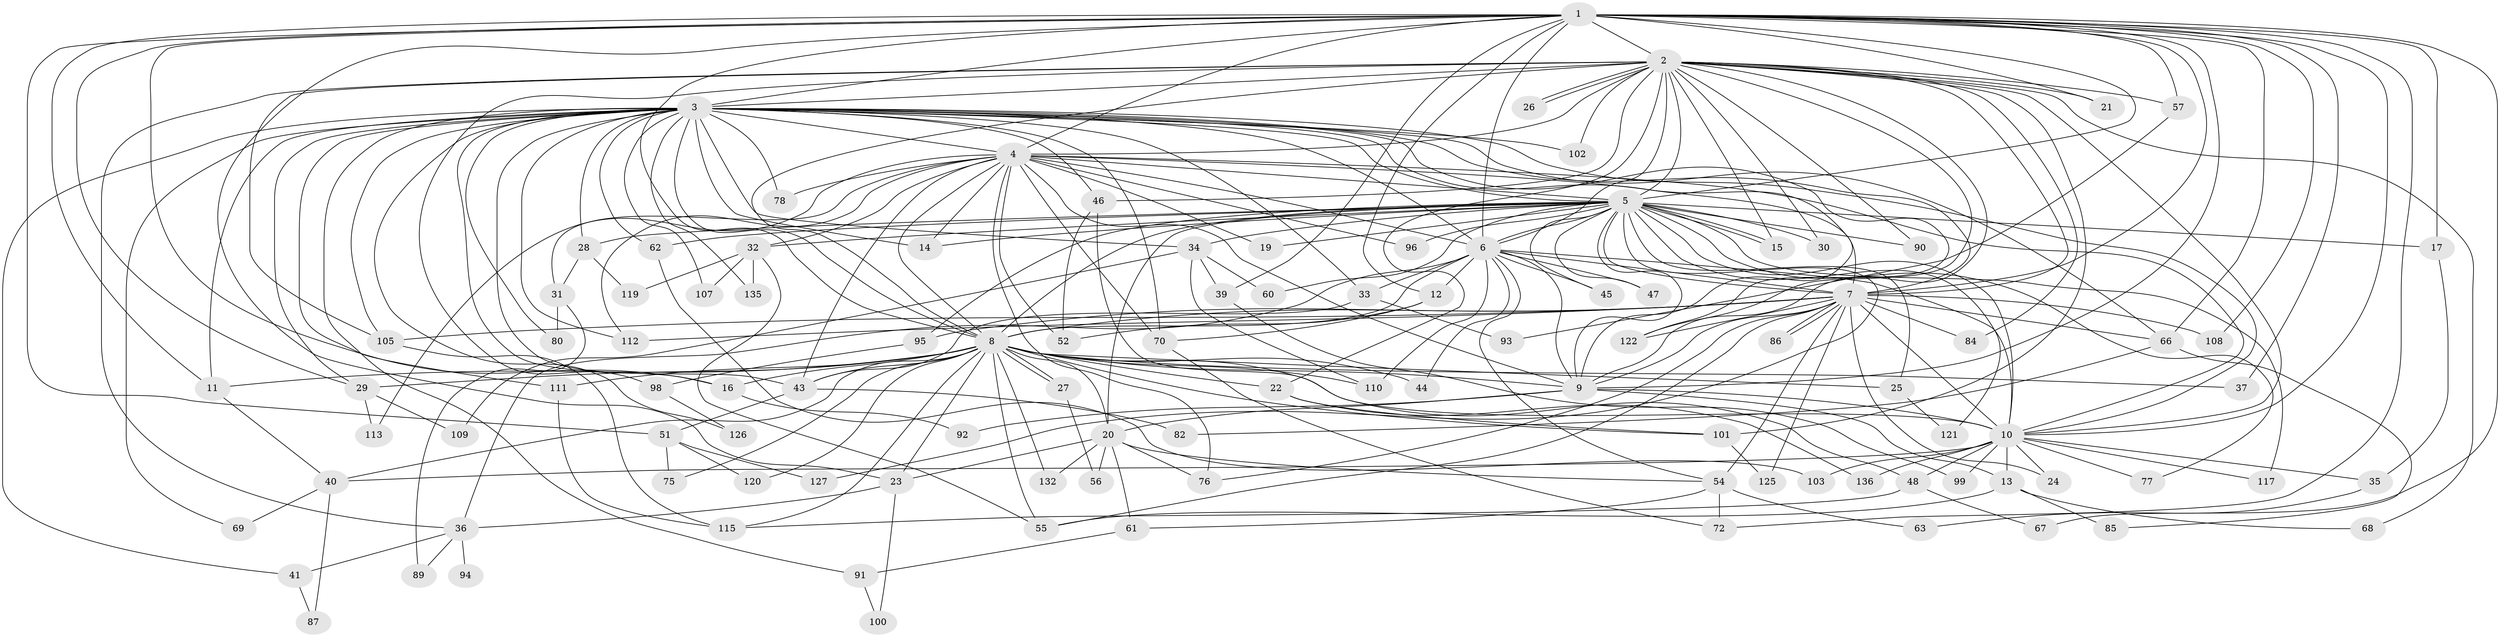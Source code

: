 // original degree distribution, {26: 0.007246376811594203, 29: 0.007246376811594203, 36: 0.007246376811594203, 19: 0.014492753623188406, 32: 0.014492753623188406, 18: 0.007246376811594203, 23: 0.007246376811594203, 12: 0.007246376811594203, 4: 0.11594202898550725, 5: 0.043478260869565216, 3: 0.2318840579710145, 2: 0.5072463768115942, 8: 0.007246376811594203, 6: 0.021739130434782608}
// Generated by graph-tools (version 1.1) at 2025/11/02/27/25 16:11:08]
// undirected, 105 vertices, 260 edges
graph export_dot {
graph [start="1"]
  node [color=gray90,style=filled];
  1 [super="+49"];
  2 [super="+97"];
  3 [super="+18"];
  4 [super="+64"];
  5 [super="+133"];
  6 [super="+53"];
  7 [super="+123"];
  8 [super="+38"];
  9;
  10 [super="+73"];
  11 [super="+130"];
  12;
  13 [super="+106"];
  14 [super="+134"];
  15 [super="+58"];
  16 [super="+116"];
  17;
  19;
  20 [super="+83"];
  21;
  22;
  23 [super="+42"];
  24;
  25;
  26;
  27;
  28;
  29 [super="+118"];
  30;
  31;
  32;
  33;
  34 [super="+138"];
  35;
  36 [super="+74"];
  37;
  39;
  40 [super="+59"];
  41;
  43 [super="+50"];
  44;
  45;
  46;
  47;
  48 [super="+128"];
  51 [super="+124"];
  52 [super="+65"];
  54 [super="+71"];
  55 [super="+81"];
  56;
  57;
  60;
  61;
  62;
  63;
  66 [super="+104"];
  67;
  68;
  69;
  70 [super="+88"];
  72 [super="+79"];
  75;
  76;
  77;
  78;
  80;
  82;
  84;
  85;
  86;
  87;
  89;
  90;
  91;
  92;
  93;
  94;
  95;
  96;
  98;
  99;
  100;
  101 [super="+114"];
  102;
  103;
  105 [super="+129"];
  107;
  108;
  109;
  110;
  111;
  112 [super="+137"];
  113;
  115 [super="+131"];
  117;
  119;
  120;
  121;
  122;
  125;
  126;
  127;
  132;
  135;
  136;
  1 -- 2;
  1 -- 3 [weight=2];
  1 -- 4;
  1 -- 5;
  1 -- 6;
  1 -- 7;
  1 -- 8;
  1 -- 9;
  1 -- 10;
  1 -- 11;
  1 -- 12;
  1 -- 16;
  1 -- 17;
  1 -- 21;
  1 -- 23;
  1 -- 37;
  1 -- 39;
  1 -- 51 [weight=2];
  1 -- 57;
  1 -- 67;
  1 -- 72;
  1 -- 108;
  1 -- 29;
  1 -- 66;
  2 -- 3;
  2 -- 4;
  2 -- 5;
  2 -- 6 [weight=2];
  2 -- 7;
  2 -- 8;
  2 -- 9;
  2 -- 10;
  2 -- 21;
  2 -- 22;
  2 -- 26;
  2 -- 26;
  2 -- 30;
  2 -- 46;
  2 -- 57;
  2 -- 68;
  2 -- 84;
  2 -- 90;
  2 -- 98;
  2 -- 101;
  2 -- 102;
  2 -- 122;
  2 -- 105;
  2 -- 15;
  2 -- 36;
  3 -- 4;
  3 -- 5;
  3 -- 6;
  3 -- 7;
  3 -- 8;
  3 -- 9;
  3 -- 10;
  3 -- 14;
  3 -- 28;
  3 -- 29;
  3 -- 33;
  3 -- 34;
  3 -- 41;
  3 -- 46;
  3 -- 62;
  3 -- 66;
  3 -- 69;
  3 -- 70;
  3 -- 78;
  3 -- 80;
  3 -- 91;
  3 -- 102;
  3 -- 105;
  3 -- 107;
  3 -- 111;
  3 -- 112;
  3 -- 122;
  3 -- 126;
  3 -- 135;
  3 -- 16 [weight=2];
  3 -- 11;
  3 -- 43;
  4 -- 5;
  4 -- 6;
  4 -- 7;
  4 -- 8;
  4 -- 9;
  4 -- 10;
  4 -- 19;
  4 -- 31;
  4 -- 32;
  4 -- 78;
  4 -- 96;
  4 -- 113;
  4 -- 112;
  4 -- 43;
  4 -- 70;
  4 -- 76;
  4 -- 52;
  4 -- 14;
  5 -- 6;
  5 -- 7;
  5 -- 8 [weight=2];
  5 -- 9;
  5 -- 10;
  5 -- 14;
  5 -- 15;
  5 -- 15;
  5 -- 17;
  5 -- 19;
  5 -- 20;
  5 -- 25;
  5 -- 28;
  5 -- 30;
  5 -- 32;
  5 -- 34;
  5 -- 45;
  5 -- 47;
  5 -- 60;
  5 -- 62;
  5 -- 77;
  5 -- 90;
  5 -- 95;
  5 -- 96;
  5 -- 117;
  5 -- 121;
  5 -- 127;
  6 -- 7;
  6 -- 8;
  6 -- 9;
  6 -- 10;
  6 -- 12;
  6 -- 33;
  6 -- 36;
  6 -- 44;
  6 -- 45;
  6 -- 47;
  6 -- 54;
  6 -- 110;
  7 -- 8;
  7 -- 9;
  7 -- 10;
  7 -- 24;
  7 -- 55;
  7 -- 66;
  7 -- 76;
  7 -- 84;
  7 -- 86;
  7 -- 86;
  7 -- 95;
  7 -- 105;
  7 -- 108;
  7 -- 112;
  7 -- 125;
  7 -- 122;
  7 -- 54;
  8 -- 9;
  8 -- 10 [weight=2];
  8 -- 11;
  8 -- 16;
  8 -- 22;
  8 -- 25;
  8 -- 27;
  8 -- 27;
  8 -- 29;
  8 -- 37;
  8 -- 40;
  8 -- 43;
  8 -- 44;
  8 -- 55;
  8 -- 75;
  8 -- 101;
  8 -- 110;
  8 -- 111;
  8 -- 115;
  8 -- 120;
  8 -- 132;
  8 -- 20;
  8 -- 23;
  9 -- 10;
  9 -- 13;
  9 -- 20;
  9 -- 92;
  10 -- 13;
  10 -- 24;
  10 -- 35;
  10 -- 48;
  10 -- 77;
  10 -- 99;
  10 -- 117;
  10 -- 136;
  10 -- 40;
  10 -- 103;
  11 -- 40;
  12 -- 52;
  12 -- 70;
  13 -- 68;
  13 -- 85;
  13 -- 55;
  16 -- 92;
  17 -- 35;
  20 -- 23;
  20 -- 54;
  20 -- 56;
  20 -- 61;
  20 -- 132;
  20 -- 76;
  22 -- 136;
  22 -- 101;
  23 -- 36;
  23 -- 100;
  25 -- 121;
  27 -- 56;
  28 -- 31;
  28 -- 119;
  29 -- 109;
  29 -- 113;
  31 -- 80;
  31 -- 89;
  32 -- 107;
  32 -- 119;
  32 -- 135;
  32 -- 55;
  33 -- 43;
  33 -- 93;
  34 -- 39;
  34 -- 60;
  34 -- 109;
  34 -- 110;
  35 -- 63;
  36 -- 41;
  36 -- 89;
  36 -- 94 [weight=2];
  39 -- 99;
  40 -- 69;
  40 -- 87;
  41 -- 87;
  43 -- 82;
  43 -- 51;
  46 -- 48;
  46 -- 52;
  48 -- 67;
  48 -- 115;
  51 -- 75;
  51 -- 120;
  51 -- 127;
  54 -- 61;
  54 -- 63;
  54 -- 72;
  57 -- 93;
  61 -- 91;
  62 -- 103;
  66 -- 82;
  66 -- 85;
  70 -- 72;
  91 -- 100;
  95 -- 98;
  98 -- 126;
  101 -- 125;
  105 -- 115;
  111 -- 115;
}
